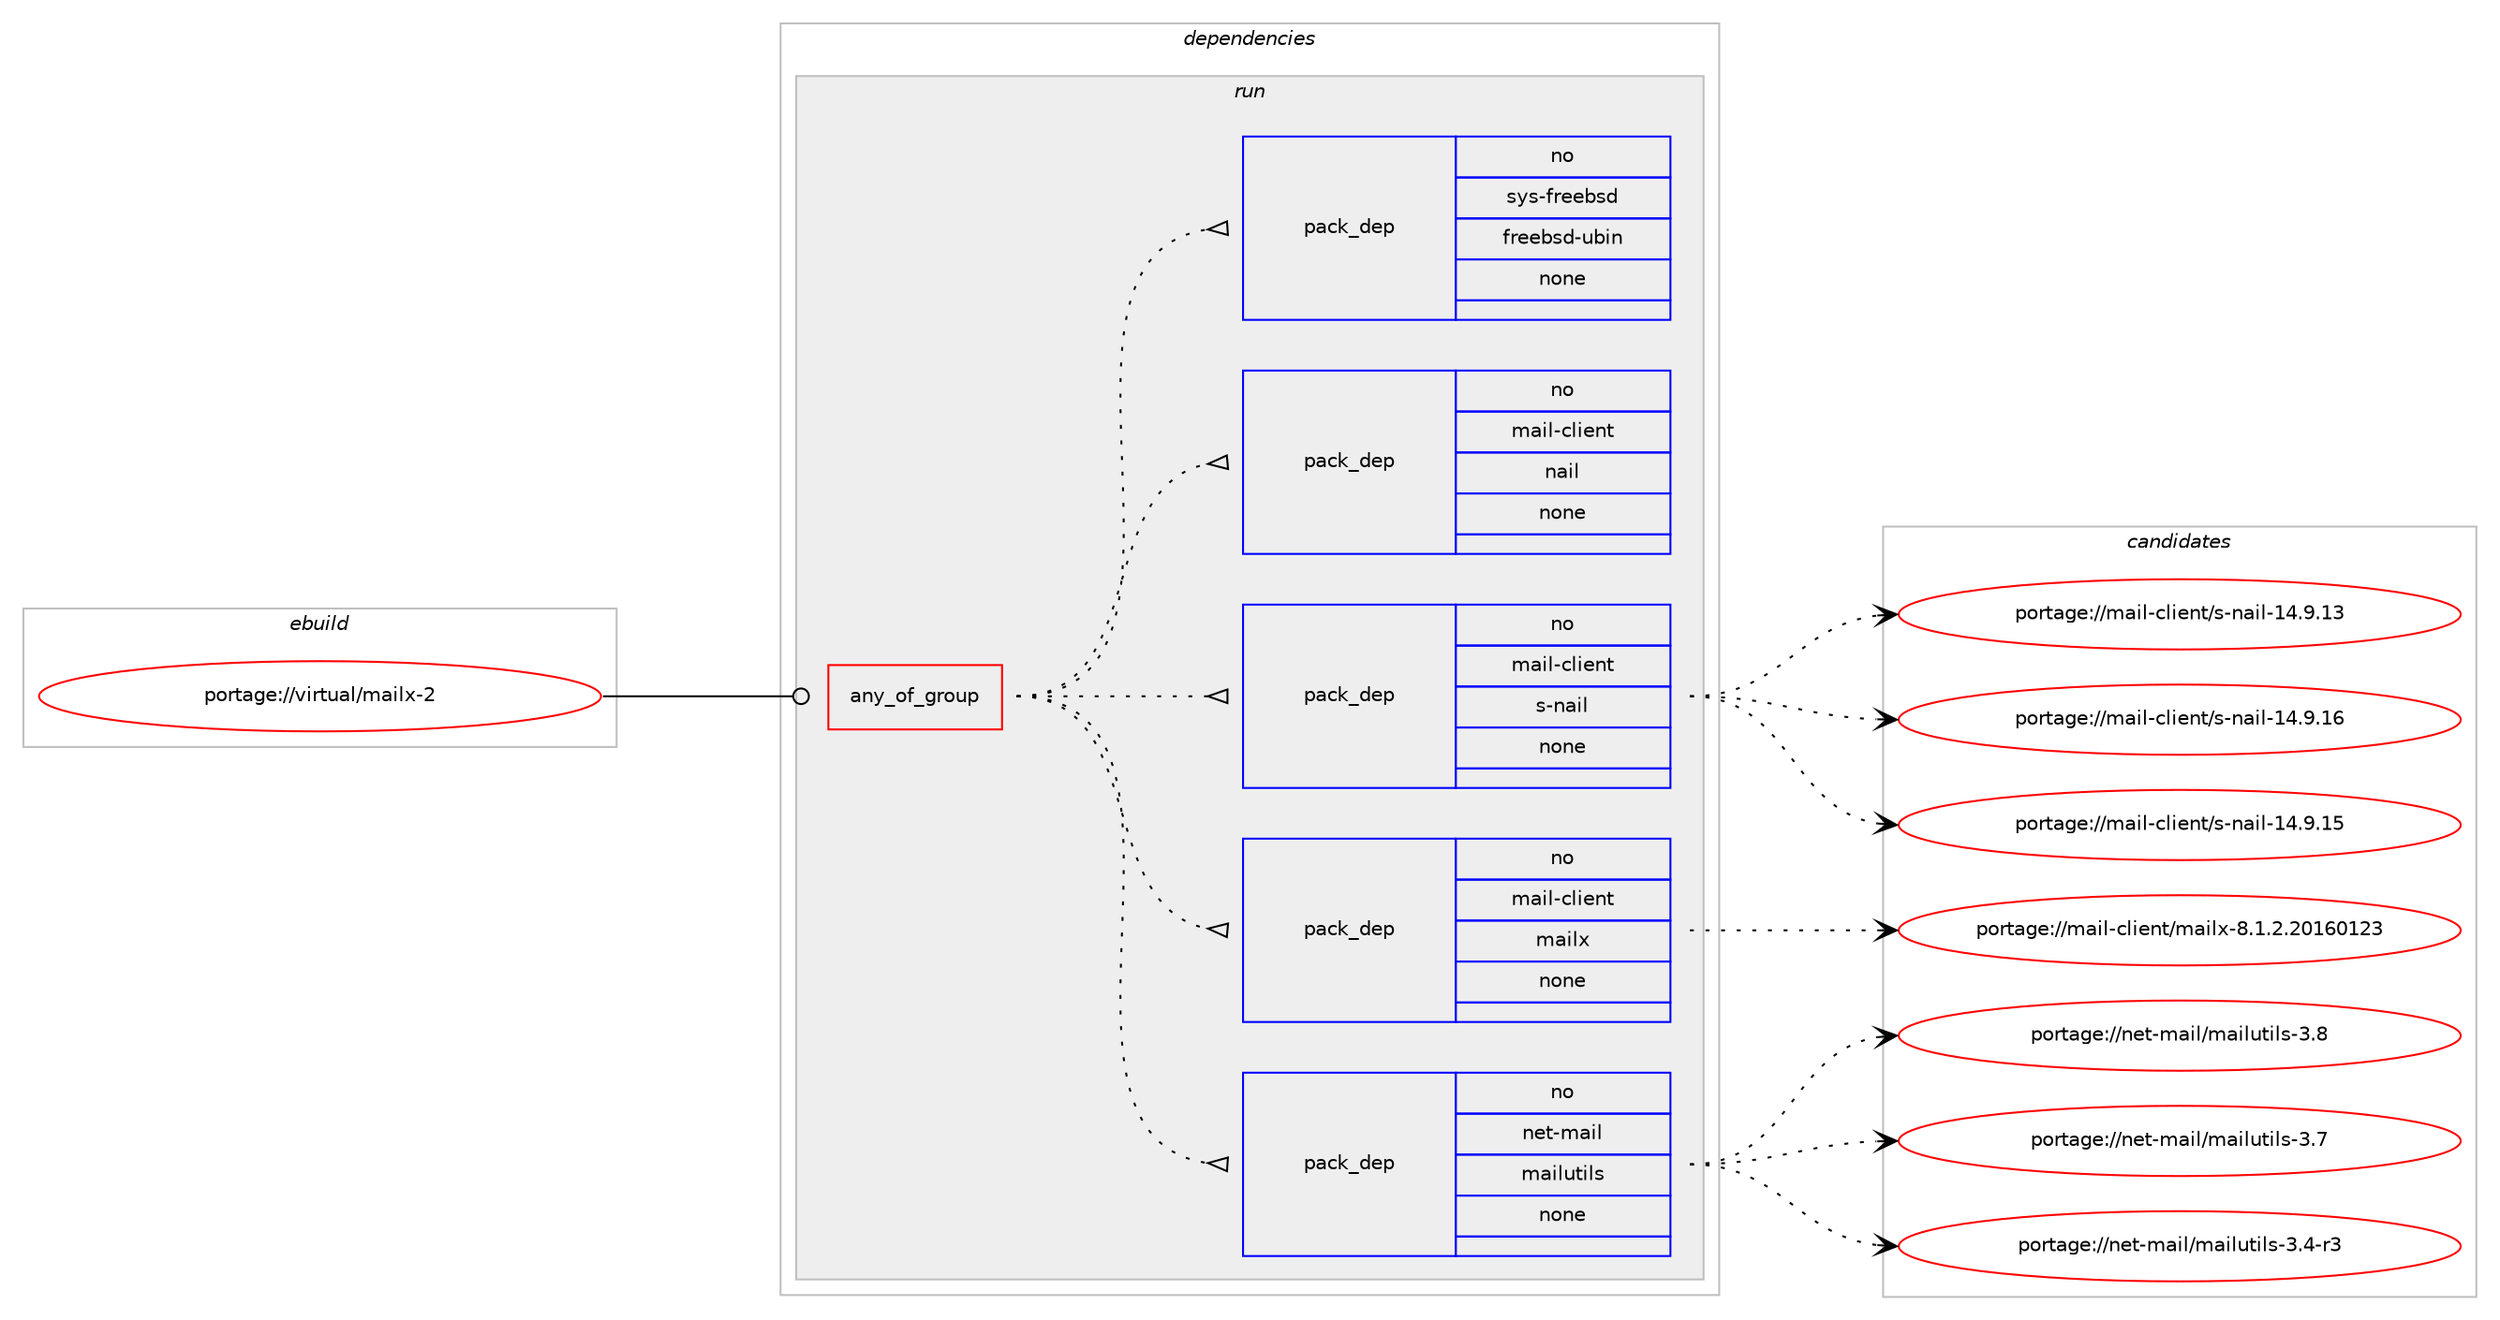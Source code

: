digraph prolog {

# *************
# Graph options
# *************

newrank=true;
concentrate=true;
compound=true;
graph [rankdir=LR,fontname=Helvetica,fontsize=10,ranksep=1.5];#, ranksep=2.5, nodesep=0.2];
edge  [arrowhead=vee];
node  [fontname=Helvetica,fontsize=10];

# **********
# The ebuild
# **********

subgraph cluster_leftcol {
color=gray;
rank=same;
label=<<i>ebuild</i>>;
id [label="portage://virtual/mailx-2", color=red, width=4, href="../virtual/mailx-2.svg"];
}

# ****************
# The dependencies
# ****************

subgraph cluster_midcol {
color=gray;
label=<<i>dependencies</i>>;
subgraph cluster_compile {
fillcolor="#eeeeee";
style=filled;
label=<<i>compile</i>>;
}
subgraph cluster_compileandrun {
fillcolor="#eeeeee";
style=filled;
label=<<i>compile and run</i>>;
}
subgraph cluster_run {
fillcolor="#eeeeee";
style=filled;
label=<<i>run</i>>;
subgraph any562 {
dependency24150 [label=<<TABLE BORDER="0" CELLBORDER="1" CELLSPACING="0" CELLPADDING="4"><TR><TD CELLPADDING="10">any_of_group</TD></TR></TABLE>>, shape=none, color=red];subgraph pack19661 {
dependency24151 [label=<<TABLE BORDER="0" CELLBORDER="1" CELLSPACING="0" CELLPADDING="4" WIDTH="220"><TR><TD ROWSPAN="6" CELLPADDING="30">pack_dep</TD></TR><TR><TD WIDTH="110">no</TD></TR><TR><TD>net-mail</TD></TR><TR><TD>mailutils</TD></TR><TR><TD>none</TD></TR><TR><TD></TD></TR></TABLE>>, shape=none, color=blue];
}
dependency24150:e -> dependency24151:w [weight=20,style="dotted",arrowhead="oinv"];
subgraph pack19662 {
dependency24152 [label=<<TABLE BORDER="0" CELLBORDER="1" CELLSPACING="0" CELLPADDING="4" WIDTH="220"><TR><TD ROWSPAN="6" CELLPADDING="30">pack_dep</TD></TR><TR><TD WIDTH="110">no</TD></TR><TR><TD>mail-client</TD></TR><TR><TD>mailx</TD></TR><TR><TD>none</TD></TR><TR><TD></TD></TR></TABLE>>, shape=none, color=blue];
}
dependency24150:e -> dependency24152:w [weight=20,style="dotted",arrowhead="oinv"];
subgraph pack19663 {
dependency24153 [label=<<TABLE BORDER="0" CELLBORDER="1" CELLSPACING="0" CELLPADDING="4" WIDTH="220"><TR><TD ROWSPAN="6" CELLPADDING="30">pack_dep</TD></TR><TR><TD WIDTH="110">no</TD></TR><TR><TD>mail-client</TD></TR><TR><TD>s-nail</TD></TR><TR><TD>none</TD></TR><TR><TD></TD></TR></TABLE>>, shape=none, color=blue];
}
dependency24150:e -> dependency24153:w [weight=20,style="dotted",arrowhead="oinv"];
subgraph pack19664 {
dependency24154 [label=<<TABLE BORDER="0" CELLBORDER="1" CELLSPACING="0" CELLPADDING="4" WIDTH="220"><TR><TD ROWSPAN="6" CELLPADDING="30">pack_dep</TD></TR><TR><TD WIDTH="110">no</TD></TR><TR><TD>mail-client</TD></TR><TR><TD>nail</TD></TR><TR><TD>none</TD></TR><TR><TD></TD></TR></TABLE>>, shape=none, color=blue];
}
dependency24150:e -> dependency24154:w [weight=20,style="dotted",arrowhead="oinv"];
subgraph pack19665 {
dependency24155 [label=<<TABLE BORDER="0" CELLBORDER="1" CELLSPACING="0" CELLPADDING="4" WIDTH="220"><TR><TD ROWSPAN="6" CELLPADDING="30">pack_dep</TD></TR><TR><TD WIDTH="110">no</TD></TR><TR><TD>sys-freebsd</TD></TR><TR><TD>freebsd-ubin</TD></TR><TR><TD>none</TD></TR><TR><TD></TD></TR></TABLE>>, shape=none, color=blue];
}
dependency24150:e -> dependency24155:w [weight=20,style="dotted",arrowhead="oinv"];
}
id:e -> dependency24150:w [weight=20,style="solid",arrowhead="odot"];
}
}

# **************
# The candidates
# **************

subgraph cluster_choices {
rank=same;
color=gray;
label=<<i>candidates</i>>;

subgraph choice19661 {
color=black;
nodesep=1;
choice1101011164510997105108471099710510811711610510811545514656 [label="portage://net-mail/mailutils-3.8", color=red, width=4,href="../net-mail/mailutils-3.8.svg"];
choice1101011164510997105108471099710510811711610510811545514655 [label="portage://net-mail/mailutils-3.7", color=red, width=4,href="../net-mail/mailutils-3.7.svg"];
choice11010111645109971051084710997105108117116105108115455146524511451 [label="portage://net-mail/mailutils-3.4-r3", color=red, width=4,href="../net-mail/mailutils-3.4-r3.svg"];
dependency24151:e -> choice1101011164510997105108471099710510811711610510811545514656:w [style=dotted,weight="100"];
dependency24151:e -> choice1101011164510997105108471099710510811711610510811545514655:w [style=dotted,weight="100"];
dependency24151:e -> choice11010111645109971051084710997105108117116105108115455146524511451:w [style=dotted,weight="100"];
}
subgraph choice19662 {
color=black;
nodesep=1;
choice1099710510845991081051011101164710997105108120455646494650465048495448495051 [label="portage://mail-client/mailx-8.1.2.20160123", color=red, width=4,href="../mail-client/mailx-8.1.2.20160123.svg"];
dependency24152:e -> choice1099710510845991081051011101164710997105108120455646494650465048495448495051:w [style=dotted,weight="100"];
}
subgraph choice19663 {
color=black;
nodesep=1;
choice1099710510845991081051011101164711545110971051084549524657464954 [label="portage://mail-client/s-nail-14.9.16", color=red, width=4,href="../mail-client/s-nail-14.9.16.svg"];
choice1099710510845991081051011101164711545110971051084549524657464953 [label="portage://mail-client/s-nail-14.9.15", color=red, width=4,href="../mail-client/s-nail-14.9.15.svg"];
choice1099710510845991081051011101164711545110971051084549524657464951 [label="portage://mail-client/s-nail-14.9.13", color=red, width=4,href="../mail-client/s-nail-14.9.13.svg"];
dependency24153:e -> choice1099710510845991081051011101164711545110971051084549524657464954:w [style=dotted,weight="100"];
dependency24153:e -> choice1099710510845991081051011101164711545110971051084549524657464953:w [style=dotted,weight="100"];
dependency24153:e -> choice1099710510845991081051011101164711545110971051084549524657464951:w [style=dotted,weight="100"];
}
subgraph choice19664 {
color=black;
nodesep=1;
}
subgraph choice19665 {
color=black;
nodesep=1;
}
}

}
